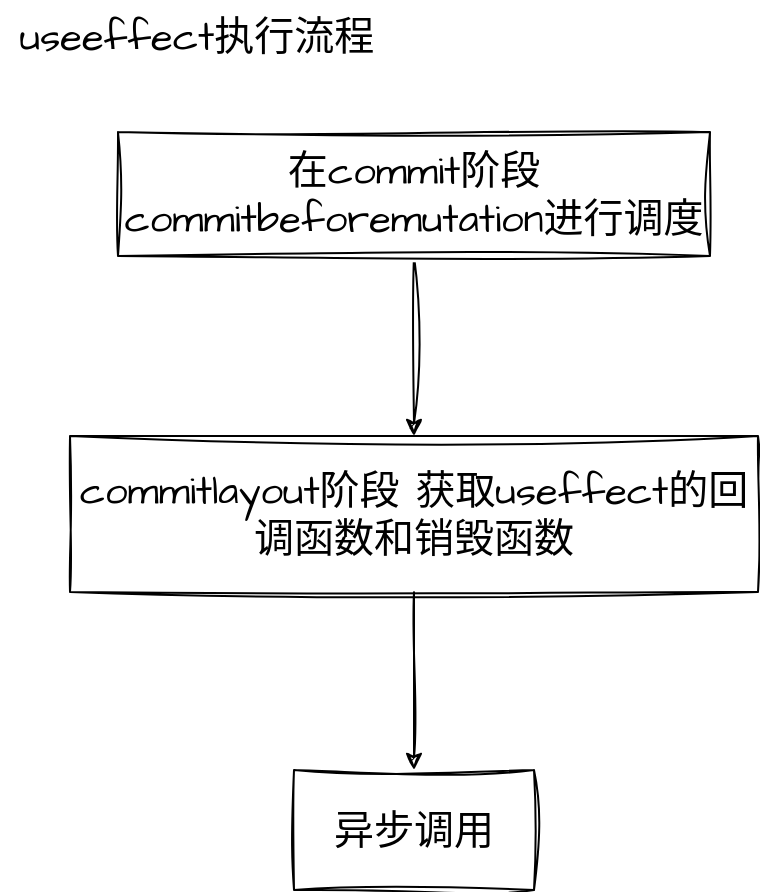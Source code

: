 <mxfile version="20.8.17" type="github">
  <diagram name="第 1 页" id="SuWY5tRmbjAR-denhEyC">
    <mxGraphModel dx="2074" dy="828" grid="0" gridSize="10" guides="1" tooltips="1" connect="1" arrows="1" fold="1" page="0" pageScale="1" pageWidth="827" pageHeight="1169" math="0" shadow="0">
      <root>
        <mxCell id="0" />
        <mxCell id="1" parent="0" />
        <mxCell id="TI6f9ErSHj0ZoOZXFf5c-3" value="" style="edgeStyle=orthogonalEdgeStyle;rounded=0;sketch=1;hachureGap=4;jiggle=2;curveFitting=1;orthogonalLoop=1;jettySize=auto;html=1;fontFamily=Architects Daughter;fontSource=https%3A%2F%2Ffonts.googleapis.com%2Fcss%3Ffamily%3DArchitects%2BDaughter;fontSize=16;" edge="1" parent="1" source="TI6f9ErSHj0ZoOZXFf5c-1" target="TI6f9ErSHj0ZoOZXFf5c-2">
          <mxGeometry relative="1" as="geometry" />
        </mxCell>
        <mxCell id="TI6f9ErSHj0ZoOZXFf5c-1" value="在commit阶段 commitbeforemutation进行调度" style="rounded=0;whiteSpace=wrap;html=1;sketch=1;hachureGap=4;jiggle=2;curveFitting=1;fontFamily=Architects Daughter;fontSource=https%3A%2F%2Ffonts.googleapis.com%2Fcss%3Ffamily%3DArchitects%2BDaughter;fontSize=20;" vertex="1" parent="1">
          <mxGeometry x="-62" y="307" width="296" height="62" as="geometry" />
        </mxCell>
        <mxCell id="TI6f9ErSHj0ZoOZXFf5c-8" value="" style="edgeStyle=orthogonalEdgeStyle;rounded=0;sketch=1;hachureGap=4;jiggle=2;curveFitting=1;orthogonalLoop=1;jettySize=auto;html=1;fontFamily=Architects Daughter;fontSource=https%3A%2F%2Ffonts.googleapis.com%2Fcss%3Ffamily%3DArchitects%2BDaughter;fontSize=16;" edge="1" parent="1" source="TI6f9ErSHj0ZoOZXFf5c-2" target="TI6f9ErSHj0ZoOZXFf5c-7">
          <mxGeometry relative="1" as="geometry" />
        </mxCell>
        <mxCell id="TI6f9ErSHj0ZoOZXFf5c-2" value="commitlayout阶段 获取useffect的回调函数和销毁函数" style="rounded=0;whiteSpace=wrap;html=1;sketch=1;hachureGap=4;jiggle=2;curveFitting=1;fontFamily=Architects Daughter;fontSource=https%3A%2F%2Ffonts.googleapis.com%2Fcss%3Ffamily%3DArchitects%2BDaughter;fontSize=20;" vertex="1" parent="1">
          <mxGeometry x="-86" y="459" width="344" height="78" as="geometry" />
        </mxCell>
        <mxCell id="TI6f9ErSHj0ZoOZXFf5c-4" value="useeffect执行流程" style="text;html=1;align=center;verticalAlign=middle;resizable=0;points=[];autosize=1;strokeColor=none;fillColor=none;fontSize=20;fontFamily=Architects Daughter;" vertex="1" parent="1">
          <mxGeometry x="-121" y="241" width="195" height="36" as="geometry" />
        </mxCell>
        <mxCell id="TI6f9ErSHj0ZoOZXFf5c-7" value="异步调用" style="whiteSpace=wrap;html=1;fontSize=20;fontFamily=Architects Daughter;rounded=0;sketch=1;hachureGap=4;jiggle=2;curveFitting=1;fontSource=https%3A%2F%2Ffonts.googleapis.com%2Fcss%3Ffamily%3DArchitects%2BDaughter;" vertex="1" parent="1">
          <mxGeometry x="26" y="626" width="120" height="60" as="geometry" />
        </mxCell>
      </root>
    </mxGraphModel>
  </diagram>
</mxfile>
